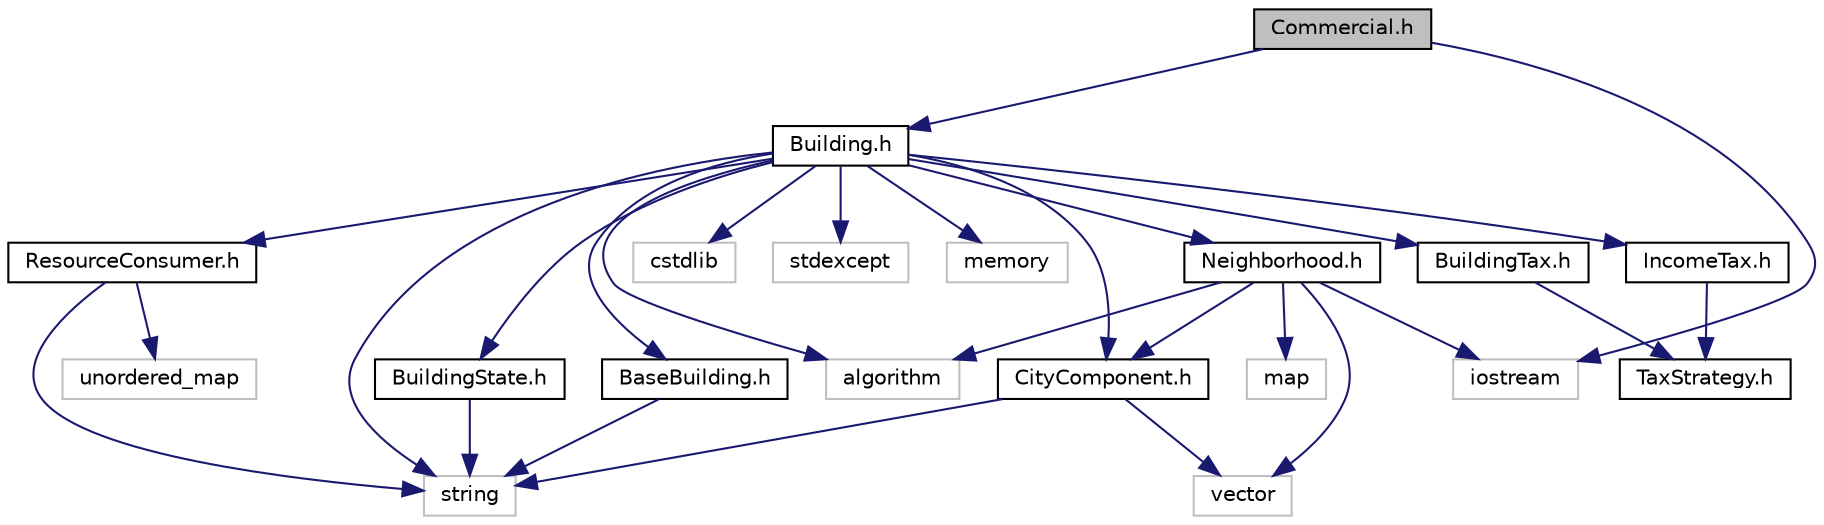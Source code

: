 digraph "Commercial.h"
{
 // LATEX_PDF_SIZE
  edge [fontname="Helvetica",fontsize="10",labelfontname="Helvetica",labelfontsize="10"];
  node [fontname="Helvetica",fontsize="10",shape=record];
  Node1 [label="Commercial.h",height=0.2,width=0.4,color="black", fillcolor="grey75", style="filled", fontcolor="black",tooltip="Commercial building implementation."];
  Node1 -> Node2 [color="midnightblue",fontsize="10",style="solid",fontname="Helvetica"];
  Node2 [label="Building.h",height=0.2,width=0.4,color="black", fillcolor="white", style="filled",URL="$Building_8h.html",tooltip="Base class for all building types in the city simulation."];
  Node2 -> Node3 [color="midnightblue",fontsize="10",style="solid",fontname="Helvetica"];
  Node3 [label="CityComponent.h",height=0.2,width=0.4,color="black", fillcolor="white", style="filled",URL="$CityComponent_8h.html",tooltip="Defines the base CityComponent class for city structure elements."];
  Node3 -> Node4 [color="midnightblue",fontsize="10",style="solid",fontname="Helvetica"];
  Node4 [label="string",height=0.2,width=0.4,color="grey75", fillcolor="white", style="filled",tooltip=" "];
  Node3 -> Node5 [color="midnightblue",fontsize="10",style="solid",fontname="Helvetica"];
  Node5 [label="vector",height=0.2,width=0.4,color="grey75", fillcolor="white", style="filled",tooltip=" "];
  Node2 -> Node6 [color="midnightblue",fontsize="10",style="solid",fontname="Helvetica"];
  Node6 [label="BaseBuilding.h",height=0.2,width=0.4,color="black", fillcolor="white", style="filled",URL="$BaseBuilding_8h.html",tooltip="Base interface for all building types."];
  Node6 -> Node4 [color="midnightblue",fontsize="10",style="solid",fontname="Helvetica"];
  Node2 -> Node4 [color="midnightblue",fontsize="10",style="solid",fontname="Helvetica"];
  Node2 -> Node7 [color="midnightblue",fontsize="10",style="solid",fontname="Helvetica"];
  Node7 [label="cstdlib",height=0.2,width=0.4,color="grey75", fillcolor="white", style="filled",tooltip=" "];
  Node2 -> Node8 [color="midnightblue",fontsize="10",style="solid",fontname="Helvetica"];
  Node8 [label="algorithm",height=0.2,width=0.4,color="grey75", fillcolor="white", style="filled",tooltip=" "];
  Node2 -> Node9 [color="midnightblue",fontsize="10",style="solid",fontname="Helvetica"];
  Node9 [label="stdexcept",height=0.2,width=0.4,color="grey75", fillcolor="white", style="filled",tooltip=" "];
  Node2 -> Node10 [color="midnightblue",fontsize="10",style="solid",fontname="Helvetica"];
  Node10 [label="BuildingState.h",height=0.2,width=0.4,color="black", fillcolor="white", style="filled",URL="$BuildingState_8h.html",tooltip="State pattern for building management."];
  Node10 -> Node4 [color="midnightblue",fontsize="10",style="solid",fontname="Helvetica"];
  Node2 -> Node11 [color="midnightblue",fontsize="10",style="solid",fontname="Helvetica"];
  Node11 [label="Neighborhood.h",height=0.2,width=0.4,color="black", fillcolor="white", style="filled",URL="$Neighborhood_8h.html",tooltip="Defines the Neighborhood class for managing city neighborhoods."];
  Node11 -> Node3 [color="midnightblue",fontsize="10",style="solid",fontname="Helvetica"];
  Node11 -> Node12 [color="midnightblue",fontsize="10",style="solid",fontname="Helvetica"];
  Node12 [label="map",height=0.2,width=0.4,color="grey75", fillcolor="white", style="filled",tooltip=" "];
  Node11 -> Node5 [color="midnightblue",fontsize="10",style="solid",fontname="Helvetica"];
  Node11 -> Node8 [color="midnightblue",fontsize="10",style="solid",fontname="Helvetica"];
  Node11 -> Node13 [color="midnightblue",fontsize="10",style="solid",fontname="Helvetica"];
  Node13 [label="iostream",height=0.2,width=0.4,color="grey75", fillcolor="white", style="filled",tooltip=" "];
  Node2 -> Node14 [color="midnightblue",fontsize="10",style="solid",fontname="Helvetica"];
  Node14 [label="memory",height=0.2,width=0.4,color="grey75", fillcolor="white", style="filled",tooltip=" "];
  Node2 -> Node15 [color="midnightblue",fontsize="10",style="solid",fontname="Helvetica"];
  Node15 [label="ResourceConsumer.h",height=0.2,width=0.4,color="black", fillcolor="white", style="filled",URL="$ResourceConsumer_8h.html",tooltip="Interface for resource consuming entities."];
  Node15 -> Node4 [color="midnightblue",fontsize="10",style="solid",fontname="Helvetica"];
  Node15 -> Node16 [color="midnightblue",fontsize="10",style="solid",fontname="Helvetica"];
  Node16 [label="unordered_map",height=0.2,width=0.4,color="grey75", fillcolor="white", style="filled",tooltip=" "];
  Node2 -> Node17 [color="midnightblue",fontsize="10",style="solid",fontname="Helvetica"];
  Node17 [label="BuildingTax.h",height=0.2,width=0.4,color="black", fillcolor="white", style="filled",URL="$BuildingTax_8h.html",tooltip="Tax calculation strategy for buildings."];
  Node17 -> Node18 [color="midnightblue",fontsize="10",style="solid",fontname="Helvetica"];
  Node18 [label="TaxStrategy.h",height=0.2,width=0.4,color="black", fillcolor="white", style="filled",URL="$TaxStrategy_8h.html",tooltip="Defines the interface for different tax calculation strategies."];
  Node2 -> Node19 [color="midnightblue",fontsize="10",style="solid",fontname="Helvetica"];
  Node19 [label="IncomeTax.h",height=0.2,width=0.4,color="black", fillcolor="white", style="filled",URL="$IncomeTax_8h.html",tooltip=" "];
  Node19 -> Node18 [color="midnightblue",fontsize="10",style="solid",fontname="Helvetica"];
  Node1 -> Node13 [color="midnightblue",fontsize="10",style="solid",fontname="Helvetica"];
}
